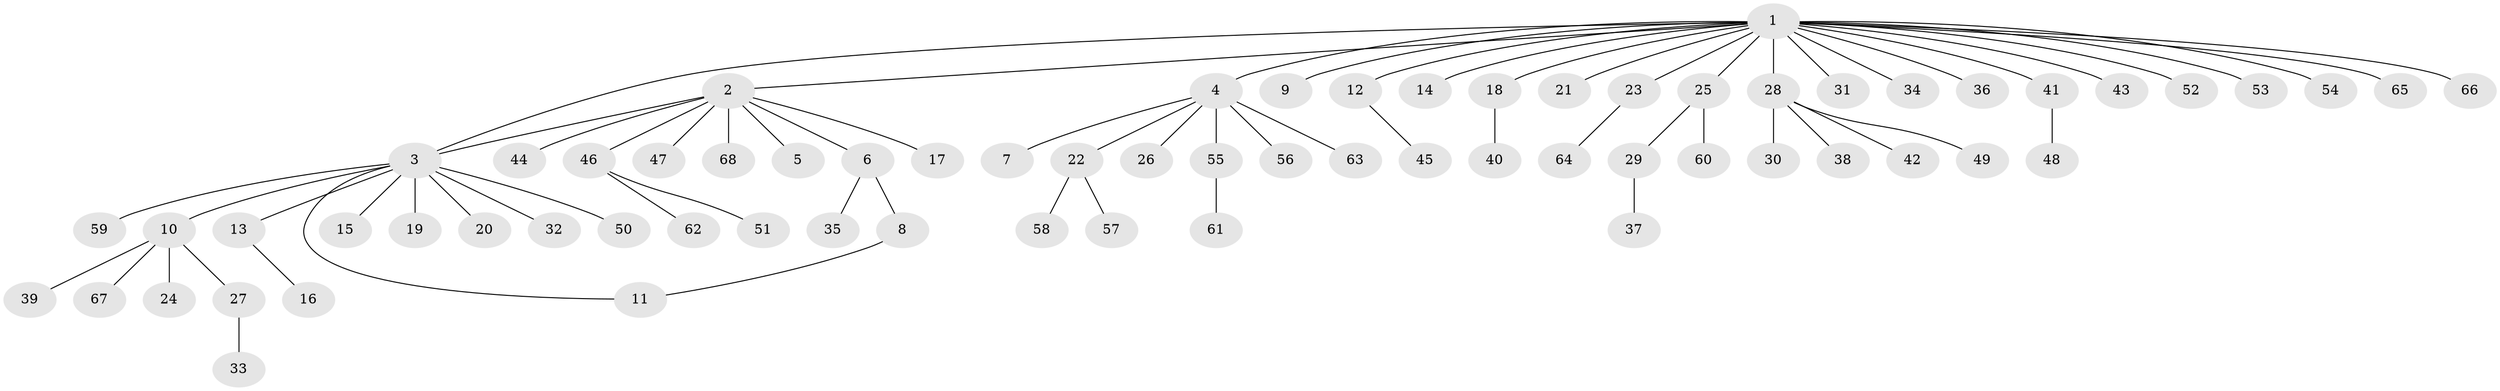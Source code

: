 // coarse degree distribution, {20: 0.025, 16: 0.025, 1: 0.9, 2: 0.025, 4: 0.025}
// Generated by graph-tools (version 1.1) at 2025/51/03/04/25 21:51:58]
// undirected, 68 vertices, 69 edges
graph export_dot {
graph [start="1"]
  node [color=gray90,style=filled];
  1;
  2;
  3;
  4;
  5;
  6;
  7;
  8;
  9;
  10;
  11;
  12;
  13;
  14;
  15;
  16;
  17;
  18;
  19;
  20;
  21;
  22;
  23;
  24;
  25;
  26;
  27;
  28;
  29;
  30;
  31;
  32;
  33;
  34;
  35;
  36;
  37;
  38;
  39;
  40;
  41;
  42;
  43;
  44;
  45;
  46;
  47;
  48;
  49;
  50;
  51;
  52;
  53;
  54;
  55;
  56;
  57;
  58;
  59;
  60;
  61;
  62;
  63;
  64;
  65;
  66;
  67;
  68;
  1 -- 2;
  1 -- 3;
  1 -- 4;
  1 -- 9;
  1 -- 12;
  1 -- 14;
  1 -- 18;
  1 -- 21;
  1 -- 23;
  1 -- 25;
  1 -- 28;
  1 -- 31;
  1 -- 34;
  1 -- 36;
  1 -- 41;
  1 -- 43;
  1 -- 52;
  1 -- 53;
  1 -- 54;
  1 -- 65;
  1 -- 66;
  2 -- 3;
  2 -- 5;
  2 -- 6;
  2 -- 17;
  2 -- 44;
  2 -- 46;
  2 -- 47;
  2 -- 68;
  3 -- 10;
  3 -- 11;
  3 -- 13;
  3 -- 15;
  3 -- 19;
  3 -- 20;
  3 -- 32;
  3 -- 50;
  3 -- 59;
  4 -- 7;
  4 -- 22;
  4 -- 26;
  4 -- 55;
  4 -- 56;
  4 -- 63;
  6 -- 8;
  6 -- 35;
  8 -- 11;
  10 -- 24;
  10 -- 27;
  10 -- 39;
  10 -- 67;
  12 -- 45;
  13 -- 16;
  18 -- 40;
  22 -- 57;
  22 -- 58;
  23 -- 64;
  25 -- 29;
  25 -- 60;
  27 -- 33;
  28 -- 30;
  28 -- 38;
  28 -- 42;
  28 -- 49;
  29 -- 37;
  41 -- 48;
  46 -- 51;
  46 -- 62;
  55 -- 61;
}
